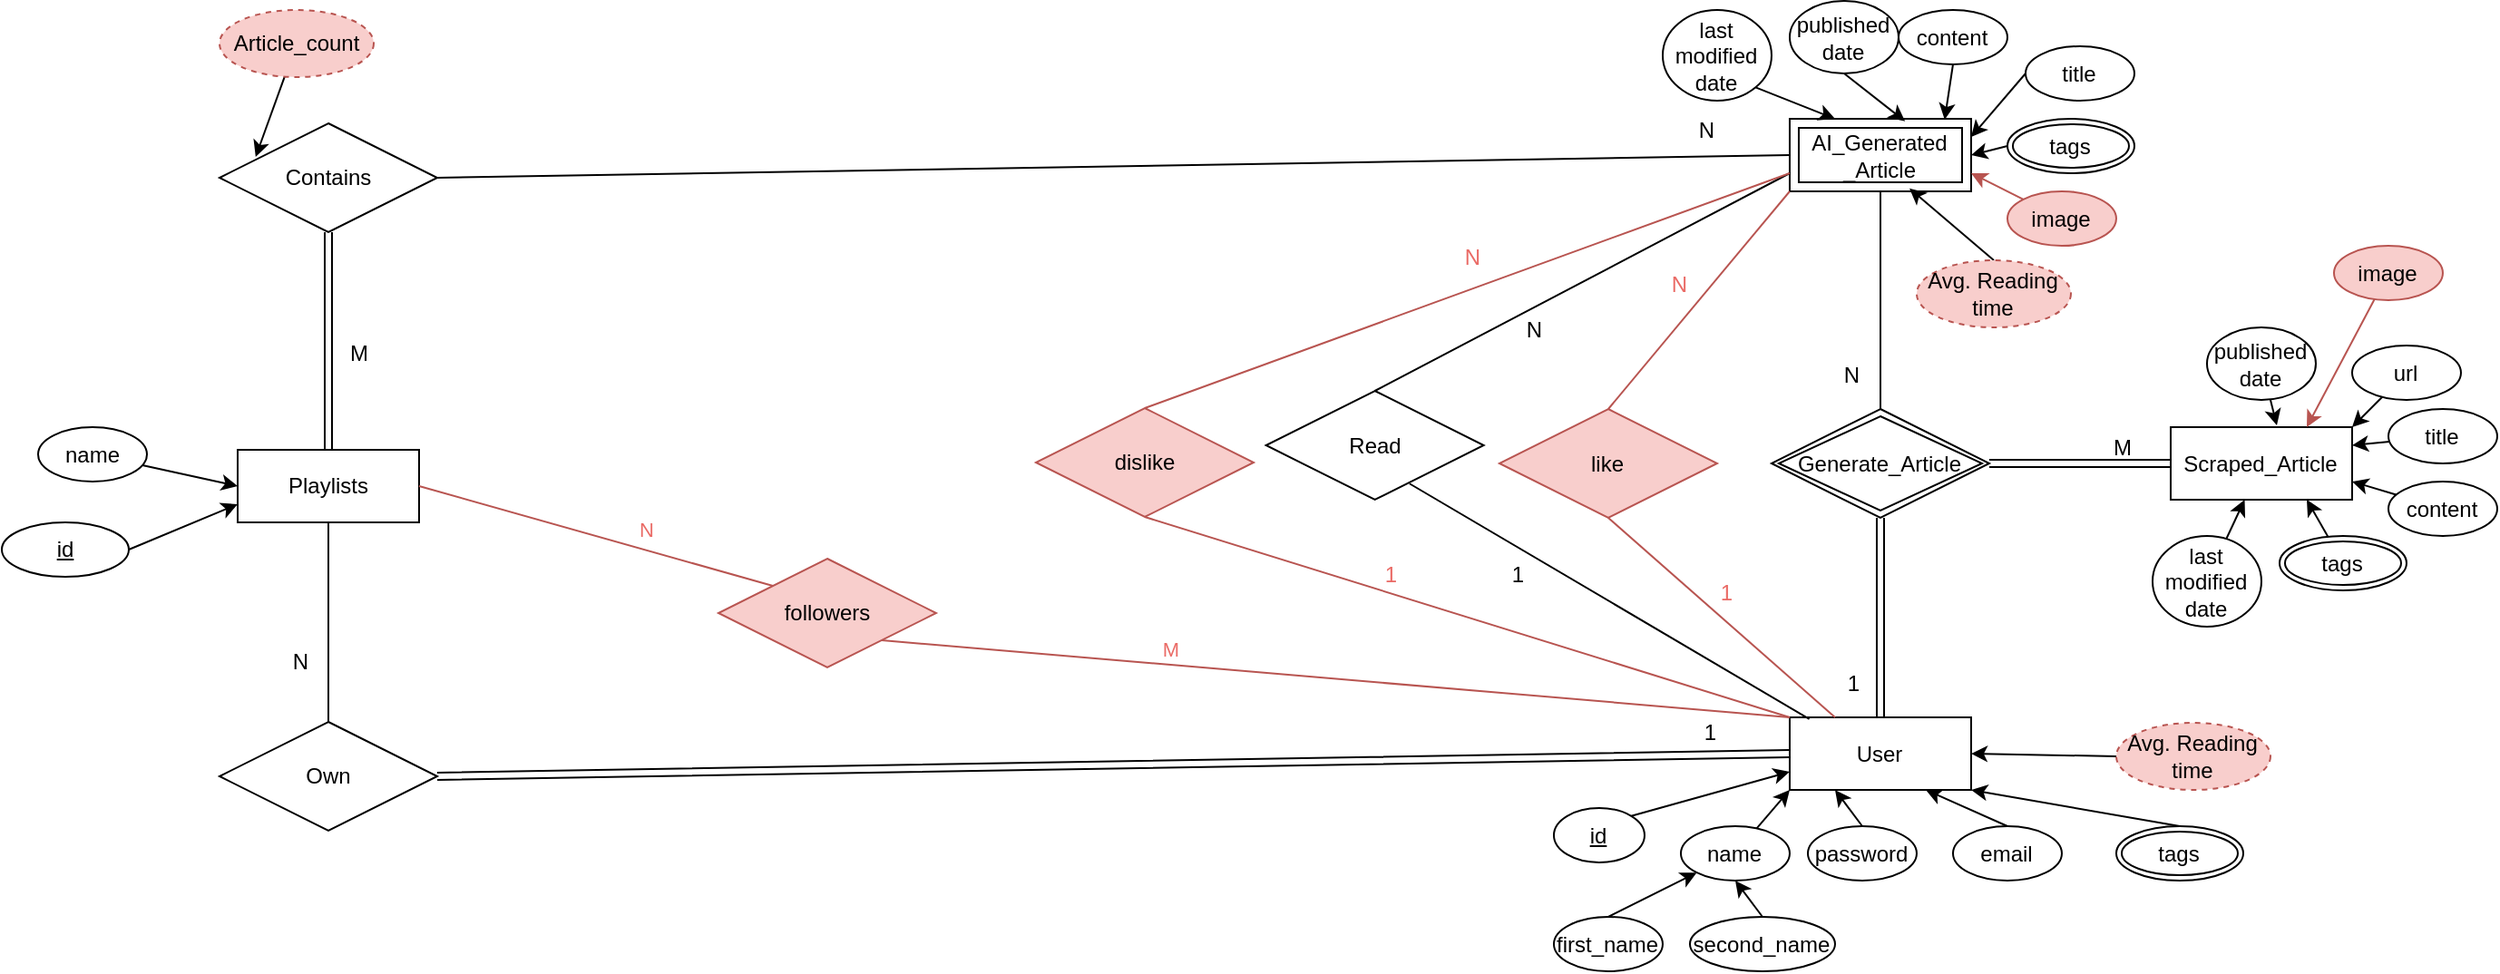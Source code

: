 <mxfile version="21.7.5" type="google">
  <diagram id="R2lEEEUBdFMjLlhIrx00" name="Page-1">
    <mxGraphModel grid="1" page="1" gridSize="10" guides="1" tooltips="1" connect="1" arrows="1" fold="1" pageScale="1" pageWidth="850" pageHeight="1100" math="0" shadow="0" extFonts="Permanent Marker^https://fonts.googleapis.com/css?family=Permanent+Marker">
      <root>
        <mxCell id="0" />
        <mxCell id="1" parent="0" />
        <mxCell id="37eRoj48XNlM_0fvVCV7-8" value="Generate_Article" style="shape=rhombus;double=1;perimeter=rhombusPerimeter;whiteSpace=wrap;html=1;align=center;" vertex="1" parent="1">
          <mxGeometry x="945.49" y="567.5" width="120" height="60" as="geometry" />
        </mxCell>
        <mxCell id="37eRoj48XNlM_0fvVCV7-9" value="AI_Generated _Article" style="shape=ext;margin=3;double=1;whiteSpace=wrap;html=1;align=center;" vertex="1" parent="1">
          <mxGeometry x="955.49" y="407.5" width="100" height="40" as="geometry" />
        </mxCell>
        <mxCell id="37eRoj48XNlM_0fvVCV7-10" value="User" style="whiteSpace=wrap;html=1;align=center;" vertex="1" parent="1">
          <mxGeometry x="955.49" y="737.5" width="100" height="40" as="geometry" />
        </mxCell>
        <mxCell id="37eRoj48XNlM_0fvVCV7-11" value="Scraped_Article" style="whiteSpace=wrap;html=1;align=center;" vertex="1" parent="1">
          <mxGeometry x="1165.49" y="577.5" width="100" height="40" as="geometry" />
        </mxCell>
        <mxCell id="37eRoj48XNlM_0fvVCV7-29" value="" style="shape=link;html=1;rounded=0;entryX=0.5;entryY=0;entryDx=0;entryDy=0;" edge="1" parent="1" source="37eRoj48XNlM_0fvVCV7-8" target="37eRoj48XNlM_0fvVCV7-10">
          <mxGeometry relative="1" as="geometry">
            <mxPoint x="1005.49" y="627.5" as="sourcePoint" />
            <mxPoint x="1005.49" y="787.5" as="targetPoint" />
          </mxGeometry>
        </mxCell>
        <mxCell id="37eRoj48XNlM_0fvVCV7-30" value="1" style="resizable=0;html=1;whiteSpace=wrap;align=right;verticalAlign=bottom;" connectable="0" vertex="1" parent="37eRoj48XNlM_0fvVCV7-29">
          <mxGeometry x="1" relative="1" as="geometry">
            <mxPoint x="-10" y="-10" as="offset" />
          </mxGeometry>
        </mxCell>
        <mxCell id="37eRoj48XNlM_0fvVCV7-31" value="" style="endArrow=none;html=1;rounded=0;entryX=0.5;entryY=0;entryDx=0;entryDy=0;" edge="1" parent="1" source="37eRoj48XNlM_0fvVCV7-9" target="37eRoj48XNlM_0fvVCV7-8">
          <mxGeometry relative="1" as="geometry">
            <mxPoint x="1005.49" y="457.5" as="sourcePoint" />
            <mxPoint x="1005.49" y="617.5" as="targetPoint" />
            <Array as="points">
              <mxPoint x="1005.49" y="507.5" />
            </Array>
          </mxGeometry>
        </mxCell>
        <mxCell id="37eRoj48XNlM_0fvVCV7-32" value="N" style="resizable=0;html=1;whiteSpace=wrap;align=right;verticalAlign=bottom;" connectable="0" vertex="1" parent="37eRoj48XNlM_0fvVCV7-31">
          <mxGeometry x="1" relative="1" as="geometry">
            <mxPoint x="-10" y="-10" as="offset" />
          </mxGeometry>
        </mxCell>
        <mxCell id="37eRoj48XNlM_0fvVCV7-33" value="" style="shape=link;html=1;rounded=0;entryX=0;entryY=0.5;entryDx=0;entryDy=0;" edge="1" parent="1" source="37eRoj48XNlM_0fvVCV7-8" target="37eRoj48XNlM_0fvVCV7-11">
          <mxGeometry relative="1" as="geometry">
            <mxPoint x="1065.49" y="597.5" as="sourcePoint" />
            <mxPoint x="1225.49" y="597.5" as="targetPoint" />
          </mxGeometry>
        </mxCell>
        <mxCell id="37eRoj48XNlM_0fvVCV7-34" value="M" style="resizable=0;html=1;whiteSpace=wrap;align=right;verticalAlign=bottom;" connectable="0" vertex="1" parent="37eRoj48XNlM_0fvVCV7-33">
          <mxGeometry x="1" relative="1" as="geometry">
            <mxPoint x="-20" as="offset" />
          </mxGeometry>
        </mxCell>
        <mxCell id="37eRoj48XNlM_0fvVCV7-57" value="Playlists" style="whiteSpace=wrap;html=1;align=center;" vertex="1" parent="1">
          <mxGeometry x="100" y="590" width="100" height="40" as="geometry" />
        </mxCell>
        <mxCell id="37eRoj48XNlM_0fvVCV7-60" value="Contains" style="shape=rhombus;perimeter=rhombusPerimeter;whiteSpace=wrap;html=1;align=center;" vertex="1" parent="1">
          <mxGeometry x="90" y="410" width="120" height="60" as="geometry" />
        </mxCell>
        <mxCell id="37eRoj48XNlM_0fvVCV7-61" value="Own" style="shape=rhombus;perimeter=rhombusPerimeter;whiteSpace=wrap;html=1;align=center;" vertex="1" parent="1">
          <mxGeometry x="90" y="740" width="120" height="60" as="geometry" />
        </mxCell>
        <mxCell id="37eRoj48XNlM_0fvVCV7-62" value="" style="shape=link;html=1;rounded=0;entryX=0;entryY=0.5;entryDx=0;entryDy=0;exitX=1;exitY=0.5;exitDx=0;exitDy=0;" edge="1" parent="1" source="37eRoj48XNlM_0fvVCV7-61" target="37eRoj48XNlM_0fvVCV7-10">
          <mxGeometry relative="1" as="geometry">
            <mxPoint x="340" y="765" as="sourcePoint" />
            <mxPoint x="460" y="765" as="targetPoint" />
          </mxGeometry>
        </mxCell>
        <mxCell id="37eRoj48XNlM_0fvVCV7-63" value="1" style="resizable=0;html=1;whiteSpace=wrap;align=right;verticalAlign=bottom;" connectable="0" vertex="1" parent="37eRoj48XNlM_0fvVCV7-62">
          <mxGeometry x="1" relative="1" as="geometry">
            <mxPoint x="-39" y="-3" as="offset" />
          </mxGeometry>
        </mxCell>
        <mxCell id="37eRoj48XNlM_0fvVCV7-64" value="" style="endArrow=none;html=1;rounded=0;entryX=0.5;entryY=0;entryDx=0;entryDy=0;" edge="1" parent="1" source="37eRoj48XNlM_0fvVCV7-57" target="37eRoj48XNlM_0fvVCV7-61">
          <mxGeometry relative="1" as="geometry">
            <mxPoint x="150" y="630" as="sourcePoint" />
            <mxPoint x="150" y="790" as="targetPoint" />
          </mxGeometry>
        </mxCell>
        <mxCell id="37eRoj48XNlM_0fvVCV7-65" value="N" style="resizable=0;html=1;whiteSpace=wrap;align=right;verticalAlign=bottom;" connectable="0" vertex="1" parent="37eRoj48XNlM_0fvVCV7-64">
          <mxGeometry x="1" relative="1" as="geometry">
            <mxPoint x="-10" y="-25" as="offset" />
          </mxGeometry>
        </mxCell>
        <mxCell id="37eRoj48XNlM_0fvVCV7-66" value="" style="shape=link;html=1;rounded=0;exitX=0.5;exitY=0;exitDx=0;exitDy=0;entryX=0.5;entryY=1;entryDx=0;entryDy=0;" edge="1" parent="1" source="37eRoj48XNlM_0fvVCV7-57" target="37eRoj48XNlM_0fvVCV7-60">
          <mxGeometry relative="1" as="geometry">
            <mxPoint x="100" y="535" as="sourcePoint" />
            <mxPoint x="260" y="535" as="targetPoint" />
          </mxGeometry>
        </mxCell>
        <mxCell id="37eRoj48XNlM_0fvVCV7-67" value="M" style="resizable=0;html=1;whiteSpace=wrap;align=left;verticalAlign=bottom;" connectable="0" vertex="1" parent="37eRoj48XNlM_0fvVCV7-66">
          <mxGeometry x="-1" relative="1" as="geometry">
            <mxPoint x="10" y="-45" as="offset" />
          </mxGeometry>
        </mxCell>
        <mxCell id="37eRoj48XNlM_0fvVCV7-70" value="" style="endArrow=none;html=1;rounded=0;exitX=1;exitY=0.5;exitDx=0;exitDy=0;entryX=0;entryY=0.5;entryDx=0;entryDy=0;" edge="1" parent="1" source="37eRoj48XNlM_0fvVCV7-60" target="37eRoj48XNlM_0fvVCV7-9">
          <mxGeometry relative="1" as="geometry">
            <mxPoint x="370" y="409.31" as="sourcePoint" />
            <mxPoint x="530" y="409.31" as="targetPoint" />
          </mxGeometry>
        </mxCell>
        <mxCell id="37eRoj48XNlM_0fvVCV7-71" value="N" style="resizable=0;html=1;whiteSpace=wrap;align=right;verticalAlign=bottom;" connectable="0" vertex="1" parent="37eRoj48XNlM_0fvVCV7-70">
          <mxGeometry x="1" relative="1" as="geometry">
            <mxPoint x="-40" y="-5" as="offset" />
          </mxGeometry>
        </mxCell>
        <mxCell id="37eRoj48XNlM_0fvVCV7-80" value="followers" style="shape=rhombus;perimeter=rhombusPerimeter;whiteSpace=wrap;html=1;align=center;fillColor=#f8cecc;strokeColor=#b85450;" vertex="1" parent="1">
          <mxGeometry x="365.0" y="650" width="120" height="60" as="geometry" />
        </mxCell>
        <mxCell id="37eRoj48XNlM_0fvVCV7-83" value="" style="endArrow=none;html=1;rounded=0;exitX=1;exitY=0.5;exitDx=0;exitDy=0;entryX=0;entryY=0;entryDx=0;entryDy=0;fillColor=#f8cecc;strokeColor=#b85450;" edge="1" parent="1" source="37eRoj48XNlM_0fvVCV7-57" target="37eRoj48XNlM_0fvVCV7-80">
          <mxGeometry relative="1" as="geometry">
            <mxPoint x="230" y="630" as="sourcePoint" />
            <mxPoint x="390" y="630" as="targetPoint" />
          </mxGeometry>
        </mxCell>
        <mxCell id="37eRoj48XNlM_0fvVCV7-85" value="N" style="edgeLabel;html=1;align=center;verticalAlign=middle;resizable=0;points=[];fontColor=#EA6B66;" connectable="0" vertex="1" parent="37eRoj48XNlM_0fvVCV7-83">
          <mxGeometry x="0.22" y="-2" relative="1" as="geometry">
            <mxPoint x="6" y="-12" as="offset" />
          </mxGeometry>
        </mxCell>
        <mxCell id="37eRoj48XNlM_0fvVCV7-84" value="" style="endArrow=none;html=1;rounded=0;entryX=0;entryY=0;entryDx=0;entryDy=0;fillColor=#f8cecc;strokeColor=#b85450;exitX=1;exitY=1;exitDx=0;exitDy=0;" edge="1" parent="1" source="37eRoj48XNlM_0fvVCV7-80" target="37eRoj48XNlM_0fvVCV7-10">
          <mxGeometry relative="1" as="geometry">
            <mxPoint x="855.49" y="677.5" as="sourcePoint" />
            <mxPoint x="1015.49" y="677.5" as="targetPoint" />
          </mxGeometry>
        </mxCell>
        <mxCell id="37eRoj48XNlM_0fvVCV7-86" value="M" style="edgeLabel;html=1;align=center;verticalAlign=middle;resizable=0;points=[];fontColor=#EA6B66;" connectable="0" vertex="1" parent="37eRoj48XNlM_0fvVCV7-84">
          <mxGeometry x="-0.393" y="4" relative="1" as="geometry">
            <mxPoint x="6" y="-4" as="offset" />
          </mxGeometry>
        </mxCell>
        <mxCell id="37eRoj48XNlM_0fvVCV7-101" style="edgeStyle=none;rounded=0;orthogonalLoop=1;jettySize=auto;html=1;entryX=1;entryY=0;entryDx=0;entryDy=0;" edge="1" parent="1" source="37eRoj48XNlM_0fvVCV7-88" target="37eRoj48XNlM_0fvVCV7-11">
          <mxGeometry relative="1" as="geometry" />
        </mxCell>
        <mxCell id="37eRoj48XNlM_0fvVCV7-88" value="url" style="ellipse;whiteSpace=wrap;html=1;align=center;" vertex="1" parent="1">
          <mxGeometry x="1265.49" y="532.5" width="60" height="30" as="geometry" />
        </mxCell>
        <mxCell id="37eRoj48XNlM_0fvVCV7-99" style="edgeStyle=none;rounded=0;orthogonalLoop=1;jettySize=auto;html=1;entryX=1;entryY=0.75;entryDx=0;entryDy=0;" edge="1" parent="1" source="37eRoj48XNlM_0fvVCV7-91" target="37eRoj48XNlM_0fvVCV7-11">
          <mxGeometry relative="1" as="geometry" />
        </mxCell>
        <mxCell id="37eRoj48XNlM_0fvVCV7-91" value="content" style="ellipse;whiteSpace=wrap;html=1;align=center;" vertex="1" parent="1">
          <mxGeometry x="1285.49" y="607.5" width="60" height="30" as="geometry" />
        </mxCell>
        <mxCell id="37eRoj48XNlM_0fvVCV7-98" style="edgeStyle=none;rounded=0;orthogonalLoop=1;jettySize=auto;html=1;entryX=0.75;entryY=1;entryDx=0;entryDy=0;" edge="1" parent="1" source="37eRoj48XNlM_0fvVCV7-93" target="37eRoj48XNlM_0fvVCV7-11">
          <mxGeometry relative="1" as="geometry" />
        </mxCell>
        <mxCell id="37eRoj48XNlM_0fvVCV7-93" value="tags" style="ellipse;shape=doubleEllipse;margin=3;whiteSpace=wrap;html=1;align=center;" vertex="1" parent="1">
          <mxGeometry x="1225.49" y="637.5" width="70" height="30" as="geometry" />
        </mxCell>
        <mxCell id="37eRoj48XNlM_0fvVCV7-100" style="edgeStyle=none;rounded=0;orthogonalLoop=1;jettySize=auto;html=1;entryX=1;entryY=0.25;entryDx=0;entryDy=0;" edge="1" parent="1" source="37eRoj48XNlM_0fvVCV7-94" target="37eRoj48XNlM_0fvVCV7-11">
          <mxGeometry relative="1" as="geometry" />
        </mxCell>
        <mxCell id="37eRoj48XNlM_0fvVCV7-94" value="title" style="ellipse;whiteSpace=wrap;html=1;align=center;" vertex="1" parent="1">
          <mxGeometry x="1285.49" y="567.5" width="60" height="30" as="geometry" />
        </mxCell>
        <mxCell id="37eRoj48XNlM_0fvVCV7-102" style="edgeStyle=none;rounded=0;orthogonalLoop=1;jettySize=auto;html=1;entryX=0.585;entryY=-0.024;entryDx=0;entryDy=0;entryPerimeter=0;" edge="1" parent="1" source="37eRoj48XNlM_0fvVCV7-95" target="37eRoj48XNlM_0fvVCV7-11">
          <mxGeometry relative="1" as="geometry" />
        </mxCell>
        <mxCell id="37eRoj48XNlM_0fvVCV7-95" value="published date" style="ellipse;whiteSpace=wrap;html=1;align=center;" vertex="1" parent="1">
          <mxGeometry x="1185.49" y="522.5" width="60" height="40" as="geometry" />
        </mxCell>
        <mxCell id="37eRoj48XNlM_0fvVCV7-97" style="edgeStyle=none;rounded=0;orthogonalLoop=1;jettySize=auto;html=1;" edge="1" parent="1" source="37eRoj48XNlM_0fvVCV7-96" target="37eRoj48XNlM_0fvVCV7-11">
          <mxGeometry relative="1" as="geometry" />
        </mxCell>
        <mxCell id="37eRoj48XNlM_0fvVCV7-96" value="last modified date" style="ellipse;whiteSpace=wrap;html=1;align=center;" vertex="1" parent="1">
          <mxGeometry x="1155.49" y="637.5" width="60" height="50" as="geometry" />
        </mxCell>
        <mxCell id="37eRoj48XNlM_0fvVCV7-104" style="edgeStyle=none;rounded=0;orthogonalLoop=1;jettySize=auto;html=1;entryX=0.75;entryY=0;entryDx=0;entryDy=0;fillColor=#f8cecc;strokeColor=#b85450;" edge="1" parent="1" source="37eRoj48XNlM_0fvVCV7-103" target="37eRoj48XNlM_0fvVCV7-11">
          <mxGeometry relative="1" as="geometry" />
        </mxCell>
        <mxCell id="37eRoj48XNlM_0fvVCV7-103" value="image" style="ellipse;whiteSpace=wrap;html=1;align=center;fillColor=#f8cecc;strokeColor=#b85450;" vertex="1" parent="1">
          <mxGeometry x="1255.49" y="477.5" width="60" height="30" as="geometry" />
        </mxCell>
        <mxCell id="q1D3B-rnhhKTend2kP-b-9" style="edgeStyle=none;rounded=0;orthogonalLoop=1;jettySize=auto;html=1;exitX=0.5;exitY=0;exitDx=0;exitDy=0;entryX=0.75;entryY=1;entryDx=0;entryDy=0;" edge="1" parent="1" source="q1D3B-rnhhKTend2kP-b-2" target="37eRoj48XNlM_0fvVCV7-10">
          <mxGeometry relative="1" as="geometry" />
        </mxCell>
        <mxCell id="q1D3B-rnhhKTend2kP-b-2" value="email" style="ellipse;whiteSpace=wrap;html=1;align=center;" vertex="1" parent="1">
          <mxGeometry x="1045.49" y="797.5" width="60" height="30" as="geometry" />
        </mxCell>
        <mxCell id="q1D3B-rnhhKTend2kP-b-8" style="edgeStyle=none;rounded=0;orthogonalLoop=1;jettySize=auto;html=1;exitX=0.5;exitY=0;exitDx=0;exitDy=0;entryX=0.25;entryY=1;entryDx=0;entryDy=0;" edge="1" parent="1" source="q1D3B-rnhhKTend2kP-b-3" target="37eRoj48XNlM_0fvVCV7-10">
          <mxGeometry relative="1" as="geometry" />
        </mxCell>
        <mxCell id="q1D3B-rnhhKTend2kP-b-3" value="password" style="ellipse;whiteSpace=wrap;html=1;align=center;" vertex="1" parent="1">
          <mxGeometry x="965.49" y="797.5" width="60" height="30" as="geometry" />
        </mxCell>
        <mxCell id="q1D3B-rnhhKTend2kP-b-7" style="edgeStyle=none;rounded=0;orthogonalLoop=1;jettySize=auto;html=1;entryX=0;entryY=1;entryDx=0;entryDy=0;" edge="1" parent="1" source="q1D3B-rnhhKTend2kP-b-4" target="37eRoj48XNlM_0fvVCV7-10">
          <mxGeometry relative="1" as="geometry" />
        </mxCell>
        <mxCell id="q1D3B-rnhhKTend2kP-b-4" value="name" style="ellipse;whiteSpace=wrap;html=1;align=center;" vertex="1" parent="1">
          <mxGeometry x="895.49" y="797.5" width="60" height="30" as="geometry" />
        </mxCell>
        <mxCell id="q1D3B-rnhhKTend2kP-b-10" style="edgeStyle=none;rounded=0;orthogonalLoop=1;jettySize=auto;html=1;exitX=0.5;exitY=0;exitDx=0;exitDy=0;" edge="1" parent="1" source="q1D3B-rnhhKTend2kP-b-5" target="q1D3B-rnhhKTend2kP-b-4">
          <mxGeometry relative="1" as="geometry" />
        </mxCell>
        <mxCell id="q1D3B-rnhhKTend2kP-b-5" value="first_name" style="ellipse;whiteSpace=wrap;html=1;align=center;" vertex="1" parent="1">
          <mxGeometry x="825.49" y="847.5" width="60" height="30" as="geometry" />
        </mxCell>
        <mxCell id="q1D3B-rnhhKTend2kP-b-11" style="edgeStyle=none;rounded=0;orthogonalLoop=1;jettySize=auto;html=1;exitX=0.5;exitY=0;exitDx=0;exitDy=0;entryX=0.5;entryY=1;entryDx=0;entryDy=0;" edge="1" parent="1" source="q1D3B-rnhhKTend2kP-b-6" target="q1D3B-rnhhKTend2kP-b-4">
          <mxGeometry relative="1" as="geometry" />
        </mxCell>
        <mxCell id="q1D3B-rnhhKTend2kP-b-6" value="second_name" style="ellipse;whiteSpace=wrap;html=1;align=center;" vertex="1" parent="1">
          <mxGeometry x="900.49" y="847.5" width="80" height="30" as="geometry" />
        </mxCell>
        <mxCell id="q1D3B-rnhhKTend2kP-b-12" value="like" style="shape=rhombus;perimeter=rhombusPerimeter;whiteSpace=wrap;html=1;align=center;fillColor=#f8cecc;strokeColor=#b85450;" vertex="1" parent="1">
          <mxGeometry x="795.49" y="567.5" width="120" height="60" as="geometry" />
        </mxCell>
        <mxCell id="q1D3B-rnhhKTend2kP-b-17" value="" style="endArrow=none;html=1;rounded=0;entryX=0;entryY=1;entryDx=0;entryDy=0;exitX=0.5;exitY=0;exitDx=0;exitDy=0;fillColor=#f8cecc;strokeColor=#b85450;" edge="1" parent="1" source="q1D3B-rnhhKTend2kP-b-12" target="37eRoj48XNlM_0fvVCV7-9">
          <mxGeometry relative="1" as="geometry">
            <mxPoint x="805.49" y="517.5" as="sourcePoint" />
            <mxPoint x="965.49" y="517.5" as="targetPoint" />
          </mxGeometry>
        </mxCell>
        <mxCell id="q1D3B-rnhhKTend2kP-b-18" value="N" style="resizable=0;html=1;whiteSpace=wrap;align=right;verticalAlign=bottom;fontColor=#EA6B66;" connectable="0" vertex="1" parent="q1D3B-rnhhKTend2kP-b-17">
          <mxGeometry x="1" relative="1" as="geometry">
            <mxPoint x="-55" y="60" as="offset" />
          </mxGeometry>
        </mxCell>
        <mxCell id="q1D3B-rnhhKTend2kP-b-19" value="" style="endArrow=none;html=1;rounded=0;exitX=0.5;exitY=1;exitDx=0;exitDy=0;entryX=0.25;entryY=0;entryDx=0;entryDy=0;fillColor=#f8cecc;strokeColor=#b85450;" edge="1" parent="1" source="q1D3B-rnhhKTend2kP-b-12" target="37eRoj48XNlM_0fvVCV7-10">
          <mxGeometry relative="1" as="geometry">
            <mxPoint x="875.49" y="647.5" as="sourcePoint" />
            <mxPoint x="1035.49" y="647.5" as="targetPoint" />
          </mxGeometry>
        </mxCell>
        <mxCell id="q1D3B-rnhhKTend2kP-b-20" value="1" style="resizable=0;html=1;whiteSpace=wrap;align=right;verticalAlign=bottom;fontColor=#EA6B66;" connectable="0" vertex="1" parent="q1D3B-rnhhKTend2kP-b-19">
          <mxGeometry x="1" relative="1" as="geometry">
            <mxPoint x="-55" y="-60" as="offset" />
          </mxGeometry>
        </mxCell>
        <mxCell id="q1D3B-rnhhKTend2kP-b-23" style="edgeStyle=none;rounded=0;orthogonalLoop=1;jettySize=auto;html=1;exitX=0.5;exitY=0;exitDx=0;exitDy=0;entryX=1;entryY=1;entryDx=0;entryDy=0;" edge="1" parent="1" source="q1D3B-rnhhKTend2kP-b-22" target="37eRoj48XNlM_0fvVCV7-10">
          <mxGeometry relative="1" as="geometry" />
        </mxCell>
        <mxCell id="q1D3B-rnhhKTend2kP-b-22" value="tags" style="ellipse;shape=doubleEllipse;margin=3;whiteSpace=wrap;html=1;align=center;" vertex="1" parent="1">
          <mxGeometry x="1135.49" y="797.5" width="70" height="30" as="geometry" />
        </mxCell>
        <mxCell id="q1D3B-rnhhKTend2kP-b-26" style="edgeStyle=none;rounded=0;orthogonalLoop=1;jettySize=auto;html=1;exitX=1;exitY=0;exitDx=0;exitDy=0;entryX=0;entryY=0.75;entryDx=0;entryDy=0;" edge="1" parent="1" source="q1D3B-rnhhKTend2kP-b-25" target="37eRoj48XNlM_0fvVCV7-10">
          <mxGeometry relative="1" as="geometry" />
        </mxCell>
        <mxCell id="q1D3B-rnhhKTend2kP-b-25" value="id" style="ellipse;whiteSpace=wrap;html=1;align=center;fontStyle=4;" vertex="1" parent="1">
          <mxGeometry x="825.49" y="787.5" width="50" height="30" as="geometry" />
        </mxCell>
        <mxCell id="q1D3B-rnhhKTend2kP-b-34" style="edgeStyle=none;rounded=0;orthogonalLoop=1;jettySize=auto;html=1;exitX=0;exitY=0.5;exitDx=0;exitDy=0;entryX=1;entryY=0.5;entryDx=0;entryDy=0;" edge="1" parent="1" source="q1D3B-rnhhKTend2kP-b-27" target="37eRoj48XNlM_0fvVCV7-9">
          <mxGeometry relative="1" as="geometry" />
        </mxCell>
        <mxCell id="q1D3B-rnhhKTend2kP-b-27" value="tags" style="ellipse;shape=doubleEllipse;margin=3;whiteSpace=wrap;html=1;align=center;" vertex="1" parent="1">
          <mxGeometry x="1075.49" y="407.5" width="70" height="30" as="geometry" />
        </mxCell>
        <mxCell id="q1D3B-rnhhKTend2kP-b-36" style="edgeStyle=none;rounded=0;orthogonalLoop=1;jettySize=auto;html=1;exitX=0.5;exitY=1;exitDx=0;exitDy=0;entryX=0.854;entryY=0.011;entryDx=0;entryDy=0;entryPerimeter=0;" edge="1" parent="1" source="q1D3B-rnhhKTend2kP-b-28" target="37eRoj48XNlM_0fvVCV7-9">
          <mxGeometry relative="1" as="geometry" />
        </mxCell>
        <mxCell id="q1D3B-rnhhKTend2kP-b-28" value="content" style="ellipse;whiteSpace=wrap;html=1;align=center;" vertex="1" parent="1">
          <mxGeometry x="1015.49" y="347.5" width="60" height="30" as="geometry" />
        </mxCell>
        <mxCell id="q1D3B-rnhhKTend2kP-b-35" style="edgeStyle=none;rounded=0;orthogonalLoop=1;jettySize=auto;html=1;exitX=0;exitY=0.5;exitDx=0;exitDy=0;entryX=1;entryY=0.25;entryDx=0;entryDy=0;" edge="1" parent="1" source="q1D3B-rnhhKTend2kP-b-29" target="37eRoj48XNlM_0fvVCV7-9">
          <mxGeometry relative="1" as="geometry" />
        </mxCell>
        <mxCell id="q1D3B-rnhhKTend2kP-b-29" value="title" style="ellipse;whiteSpace=wrap;html=1;align=center;" vertex="1" parent="1">
          <mxGeometry x="1085.49" y="367.5" width="60" height="30" as="geometry" />
        </mxCell>
        <mxCell id="q1D3B-rnhhKTend2kP-b-37" style="edgeStyle=none;rounded=0;orthogonalLoop=1;jettySize=auto;html=1;exitX=0.5;exitY=1;exitDx=0;exitDy=0;entryX=0.636;entryY=0.034;entryDx=0;entryDy=0;entryPerimeter=0;" edge="1" parent="1" source="q1D3B-rnhhKTend2kP-b-30" target="37eRoj48XNlM_0fvVCV7-9">
          <mxGeometry relative="1" as="geometry" />
        </mxCell>
        <mxCell id="q1D3B-rnhhKTend2kP-b-30" value="published date" style="ellipse;whiteSpace=wrap;html=1;align=center;" vertex="1" parent="1">
          <mxGeometry x="955.49" y="342.5" width="60" height="40" as="geometry" />
        </mxCell>
        <mxCell id="q1D3B-rnhhKTend2kP-b-38" style="edgeStyle=none;rounded=0;orthogonalLoop=1;jettySize=auto;html=1;exitX=1;exitY=1;exitDx=0;exitDy=0;entryX=0.25;entryY=0;entryDx=0;entryDy=0;" edge="1" parent="1" source="q1D3B-rnhhKTend2kP-b-31" target="37eRoj48XNlM_0fvVCV7-9">
          <mxGeometry relative="1" as="geometry" />
        </mxCell>
        <mxCell id="q1D3B-rnhhKTend2kP-b-31" value="last modified date" style="ellipse;whiteSpace=wrap;html=1;align=center;" vertex="1" parent="1">
          <mxGeometry x="885.49" y="347.5" width="60" height="50" as="geometry" />
        </mxCell>
        <mxCell id="q1D3B-rnhhKTend2kP-b-33" style="edgeStyle=none;rounded=0;orthogonalLoop=1;jettySize=auto;html=1;exitX=0;exitY=0;exitDx=0;exitDy=0;entryX=1;entryY=0.75;entryDx=0;entryDy=0;fillColor=#f8cecc;strokeColor=#b85450;" edge="1" parent="1" source="q1D3B-rnhhKTend2kP-b-32" target="37eRoj48XNlM_0fvVCV7-9">
          <mxGeometry relative="1" as="geometry" />
        </mxCell>
        <mxCell id="q1D3B-rnhhKTend2kP-b-32" value="image" style="ellipse;whiteSpace=wrap;html=1;align=center;fillColor=#f8cecc;strokeColor=#b85450;" vertex="1" parent="1">
          <mxGeometry x="1075.49" y="447.5" width="60" height="30" as="geometry" />
        </mxCell>
        <mxCell id="q1D3B-rnhhKTend2kP-b-40" value="Read" style="shape=rhombus;perimeter=rhombusPerimeter;whiteSpace=wrap;html=1;align=center;" vertex="1" parent="1">
          <mxGeometry x="666.83" y="557.5" width="120" height="60" as="geometry" />
        </mxCell>
        <mxCell id="q1D3B-rnhhKTend2kP-b-41" value="" style="endArrow=none;html=1;rounded=0;exitX=0.659;exitY=0.852;exitDx=0;exitDy=0;entryX=0.108;entryY=0.023;entryDx=0;entryDy=0;entryPerimeter=0;exitPerimeter=0;" edge="1" parent="1" source="q1D3B-rnhhKTend2kP-b-40" target="37eRoj48XNlM_0fvVCV7-10">
          <mxGeometry relative="1" as="geometry">
            <mxPoint x="760.49" y="612.5" as="sourcePoint" />
            <mxPoint x="885.49" y="722.5" as="targetPoint" />
          </mxGeometry>
        </mxCell>
        <mxCell id="q1D3B-rnhhKTend2kP-b-42" value="1" style="resizable=0;html=1;whiteSpace=wrap;align=right;verticalAlign=bottom;fontColor=#EA6B66;" connectable="0" vertex="1" parent="q1D3B-rnhhKTend2kP-b-41">
          <mxGeometry x="1" relative="1" as="geometry">
            <mxPoint x="-226" y="-71" as="offset" />
          </mxGeometry>
        </mxCell>
        <mxCell id="q1D3B-rnhhKTend2kP-b-43" value="" style="endArrow=none;html=1;rounded=0;entryX=0;entryY=0.75;entryDx=0;entryDy=0;exitX=0.5;exitY=0;exitDx=0;exitDy=0;" edge="1" parent="1" source="q1D3B-rnhhKTend2kP-b-40" target="37eRoj48XNlM_0fvVCV7-9">
          <mxGeometry relative="1" as="geometry">
            <mxPoint x="751.83" y="557.5" as="sourcePoint" />
            <mxPoint x="851.83" y="437.5" as="targetPoint" />
          </mxGeometry>
        </mxCell>
        <mxCell id="q1D3B-rnhhKTend2kP-b-44" value="N" style="resizable=0;html=1;whiteSpace=wrap;align=right;verticalAlign=bottom;fontColor=#EA6B66;" connectable="0" vertex="1" parent="q1D3B-rnhhKTend2kP-b-43">
          <mxGeometry x="1" relative="1" as="geometry">
            <mxPoint x="-169" y="55" as="offset" />
          </mxGeometry>
        </mxCell>
        <mxCell id="q1D3B-rnhhKTend2kP-b-50" value="dislike" style="shape=rhombus;perimeter=rhombusPerimeter;whiteSpace=wrap;html=1;align=center;fillColor=#f8cecc;strokeColor=#b85450;" vertex="1" parent="1">
          <mxGeometry x="540" y="567" width="120" height="60" as="geometry" />
        </mxCell>
        <mxCell id="q1D3B-rnhhKTend2kP-b-51" value="" style="endArrow=none;html=1;rounded=0;entryX=0;entryY=0.75;entryDx=0;entryDy=0;exitX=0.5;exitY=0;exitDx=0;exitDy=0;fillColor=#f8cecc;strokeColor=#b85450;" edge="1" parent="1" source="q1D3B-rnhhKTend2kP-b-50" target="37eRoj48XNlM_0fvVCV7-9">
          <mxGeometry relative="1" as="geometry">
            <mxPoint x="550" y="517" as="sourcePoint" />
            <mxPoint x="699.51" y="447.5" as="targetPoint" />
          </mxGeometry>
        </mxCell>
        <mxCell id="q1D3B-rnhhKTend2kP-b-52" value="N" style="resizable=0;html=1;whiteSpace=wrap;align=right;verticalAlign=bottom;" connectable="0" vertex="1" parent="q1D3B-rnhhKTend2kP-b-51">
          <mxGeometry x="1" relative="1" as="geometry">
            <mxPoint x="-135" y="95" as="offset" />
          </mxGeometry>
        </mxCell>
        <mxCell id="q1D3B-rnhhKTend2kP-b-53" value="" style="endArrow=none;html=1;rounded=0;exitX=0.5;exitY=1;exitDx=0;exitDy=0;entryX=0;entryY=0;entryDx=0;entryDy=0;fillColor=#f8cecc;strokeColor=#b85450;" edge="1" parent="1" source="q1D3B-rnhhKTend2kP-b-50" target="37eRoj48XNlM_0fvVCV7-10">
          <mxGeometry relative="1" as="geometry">
            <mxPoint x="620" y="647" as="sourcePoint" />
            <mxPoint x="724.51" y="737.5" as="targetPoint" />
          </mxGeometry>
        </mxCell>
        <mxCell id="q1D3B-rnhhKTend2kP-b-54" value="1" style="resizable=0;html=1;whiteSpace=wrap;align=right;verticalAlign=bottom;" connectable="0" vertex="1" parent="q1D3B-rnhhKTend2kP-b-53">
          <mxGeometry x="1" relative="1" as="geometry">
            <mxPoint x="-145" y="-70" as="offset" />
          </mxGeometry>
        </mxCell>
        <mxCell id="q1D3B-rnhhKTend2kP-b-56" style="edgeStyle=none;rounded=0;orthogonalLoop=1;jettySize=auto;html=1;exitX=0.5;exitY=0;exitDx=0;exitDy=0;entryX=0.66;entryY=0.96;entryDx=0;entryDy=0;entryPerimeter=0;" edge="1" parent="1" source="q1D3B-rnhhKTend2kP-b-55" target="37eRoj48XNlM_0fvVCV7-9">
          <mxGeometry relative="1" as="geometry" />
        </mxCell>
        <mxCell id="q1D3B-rnhhKTend2kP-b-55" value="Avg. Reading time" style="ellipse;whiteSpace=wrap;html=1;align=center;dashed=1;fillColor=#f8cecc;strokeColor=#b85450;" vertex="1" parent="1">
          <mxGeometry x="1025.49" y="485.5" width="85" height="37" as="geometry" />
        </mxCell>
        <mxCell id="q1D3B-rnhhKTend2kP-b-59" style="edgeStyle=none;rounded=0;orthogonalLoop=1;jettySize=auto;html=1;exitX=0;exitY=0.5;exitDx=0;exitDy=0;entryX=1;entryY=0.5;entryDx=0;entryDy=0;" edge="1" parent="1" source="q1D3B-rnhhKTend2kP-b-57" target="37eRoj48XNlM_0fvVCV7-10">
          <mxGeometry relative="1" as="geometry" />
        </mxCell>
        <mxCell id="q1D3B-rnhhKTend2kP-b-57" value="Avg. Reading time" style="ellipse;whiteSpace=wrap;html=1;align=center;dashed=1;fillColor=#f8cecc;strokeColor=#b85450;" vertex="1" parent="1">
          <mxGeometry x="1135.49" y="740.5" width="85" height="37" as="geometry" />
        </mxCell>
        <mxCell id="q1D3B-rnhhKTend2kP-b-61" style="edgeStyle=none;rounded=0;orthogonalLoop=1;jettySize=auto;html=1;entryX=0;entryY=0.5;entryDx=0;entryDy=0;" edge="1" parent="1" source="q1D3B-rnhhKTend2kP-b-60" target="37eRoj48XNlM_0fvVCV7-57">
          <mxGeometry relative="1" as="geometry" />
        </mxCell>
        <mxCell id="q1D3B-rnhhKTend2kP-b-60" value="name" style="ellipse;whiteSpace=wrap;html=1;align=center;" vertex="1" parent="1">
          <mxGeometry x="-10" y="577.5" width="60" height="30" as="geometry" />
        </mxCell>
        <mxCell id="q1D3B-rnhhKTend2kP-b-64" style="edgeStyle=none;rounded=0;orthogonalLoop=1;jettySize=auto;html=1;exitX=1;exitY=0.5;exitDx=0;exitDy=0;entryX=0;entryY=0.75;entryDx=0;entryDy=0;" edge="1" parent="1" source="q1D3B-rnhhKTend2kP-b-63" target="37eRoj48XNlM_0fvVCV7-57">
          <mxGeometry relative="1" as="geometry" />
        </mxCell>
        <mxCell id="q1D3B-rnhhKTend2kP-b-63" value="id" style="ellipse;whiteSpace=wrap;html=1;align=center;fontStyle=4;" vertex="1" parent="1">
          <mxGeometry x="-30" y="630" width="70" height="30" as="geometry" />
        </mxCell>
        <mxCell id="q1D3B-rnhhKTend2kP-b-66" style="edgeStyle=none;rounded=0;orthogonalLoop=1;jettySize=auto;html=1;entryX=0.166;entryY=0.308;entryDx=0;entryDy=0;entryPerimeter=0;" edge="1" parent="1" source="q1D3B-rnhhKTend2kP-b-65" target="37eRoj48XNlM_0fvVCV7-60">
          <mxGeometry relative="1" as="geometry" />
        </mxCell>
        <mxCell id="q1D3B-rnhhKTend2kP-b-65" value="Article_count" style="ellipse;whiteSpace=wrap;html=1;align=center;dashed=1;fillColor=#f8cecc;strokeColor=#b85450;" vertex="1" parent="1">
          <mxGeometry x="90" y="347.5" width="85" height="37" as="geometry" />
        </mxCell>
      </root>
    </mxGraphModel>
  </diagram>
</mxfile>
